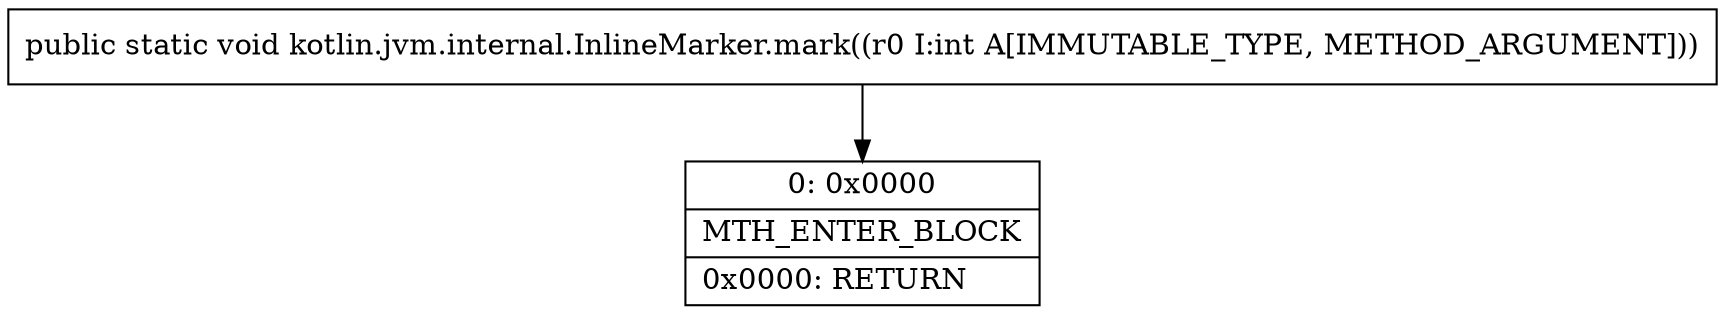 digraph "CFG forkotlin.jvm.internal.InlineMarker.mark(I)V" {
Node_0 [shape=record,label="{0\:\ 0x0000|MTH_ENTER_BLOCK\l|0x0000: RETURN   \l}"];
MethodNode[shape=record,label="{public static void kotlin.jvm.internal.InlineMarker.mark((r0 I:int A[IMMUTABLE_TYPE, METHOD_ARGUMENT])) }"];
MethodNode -> Node_0;
}

